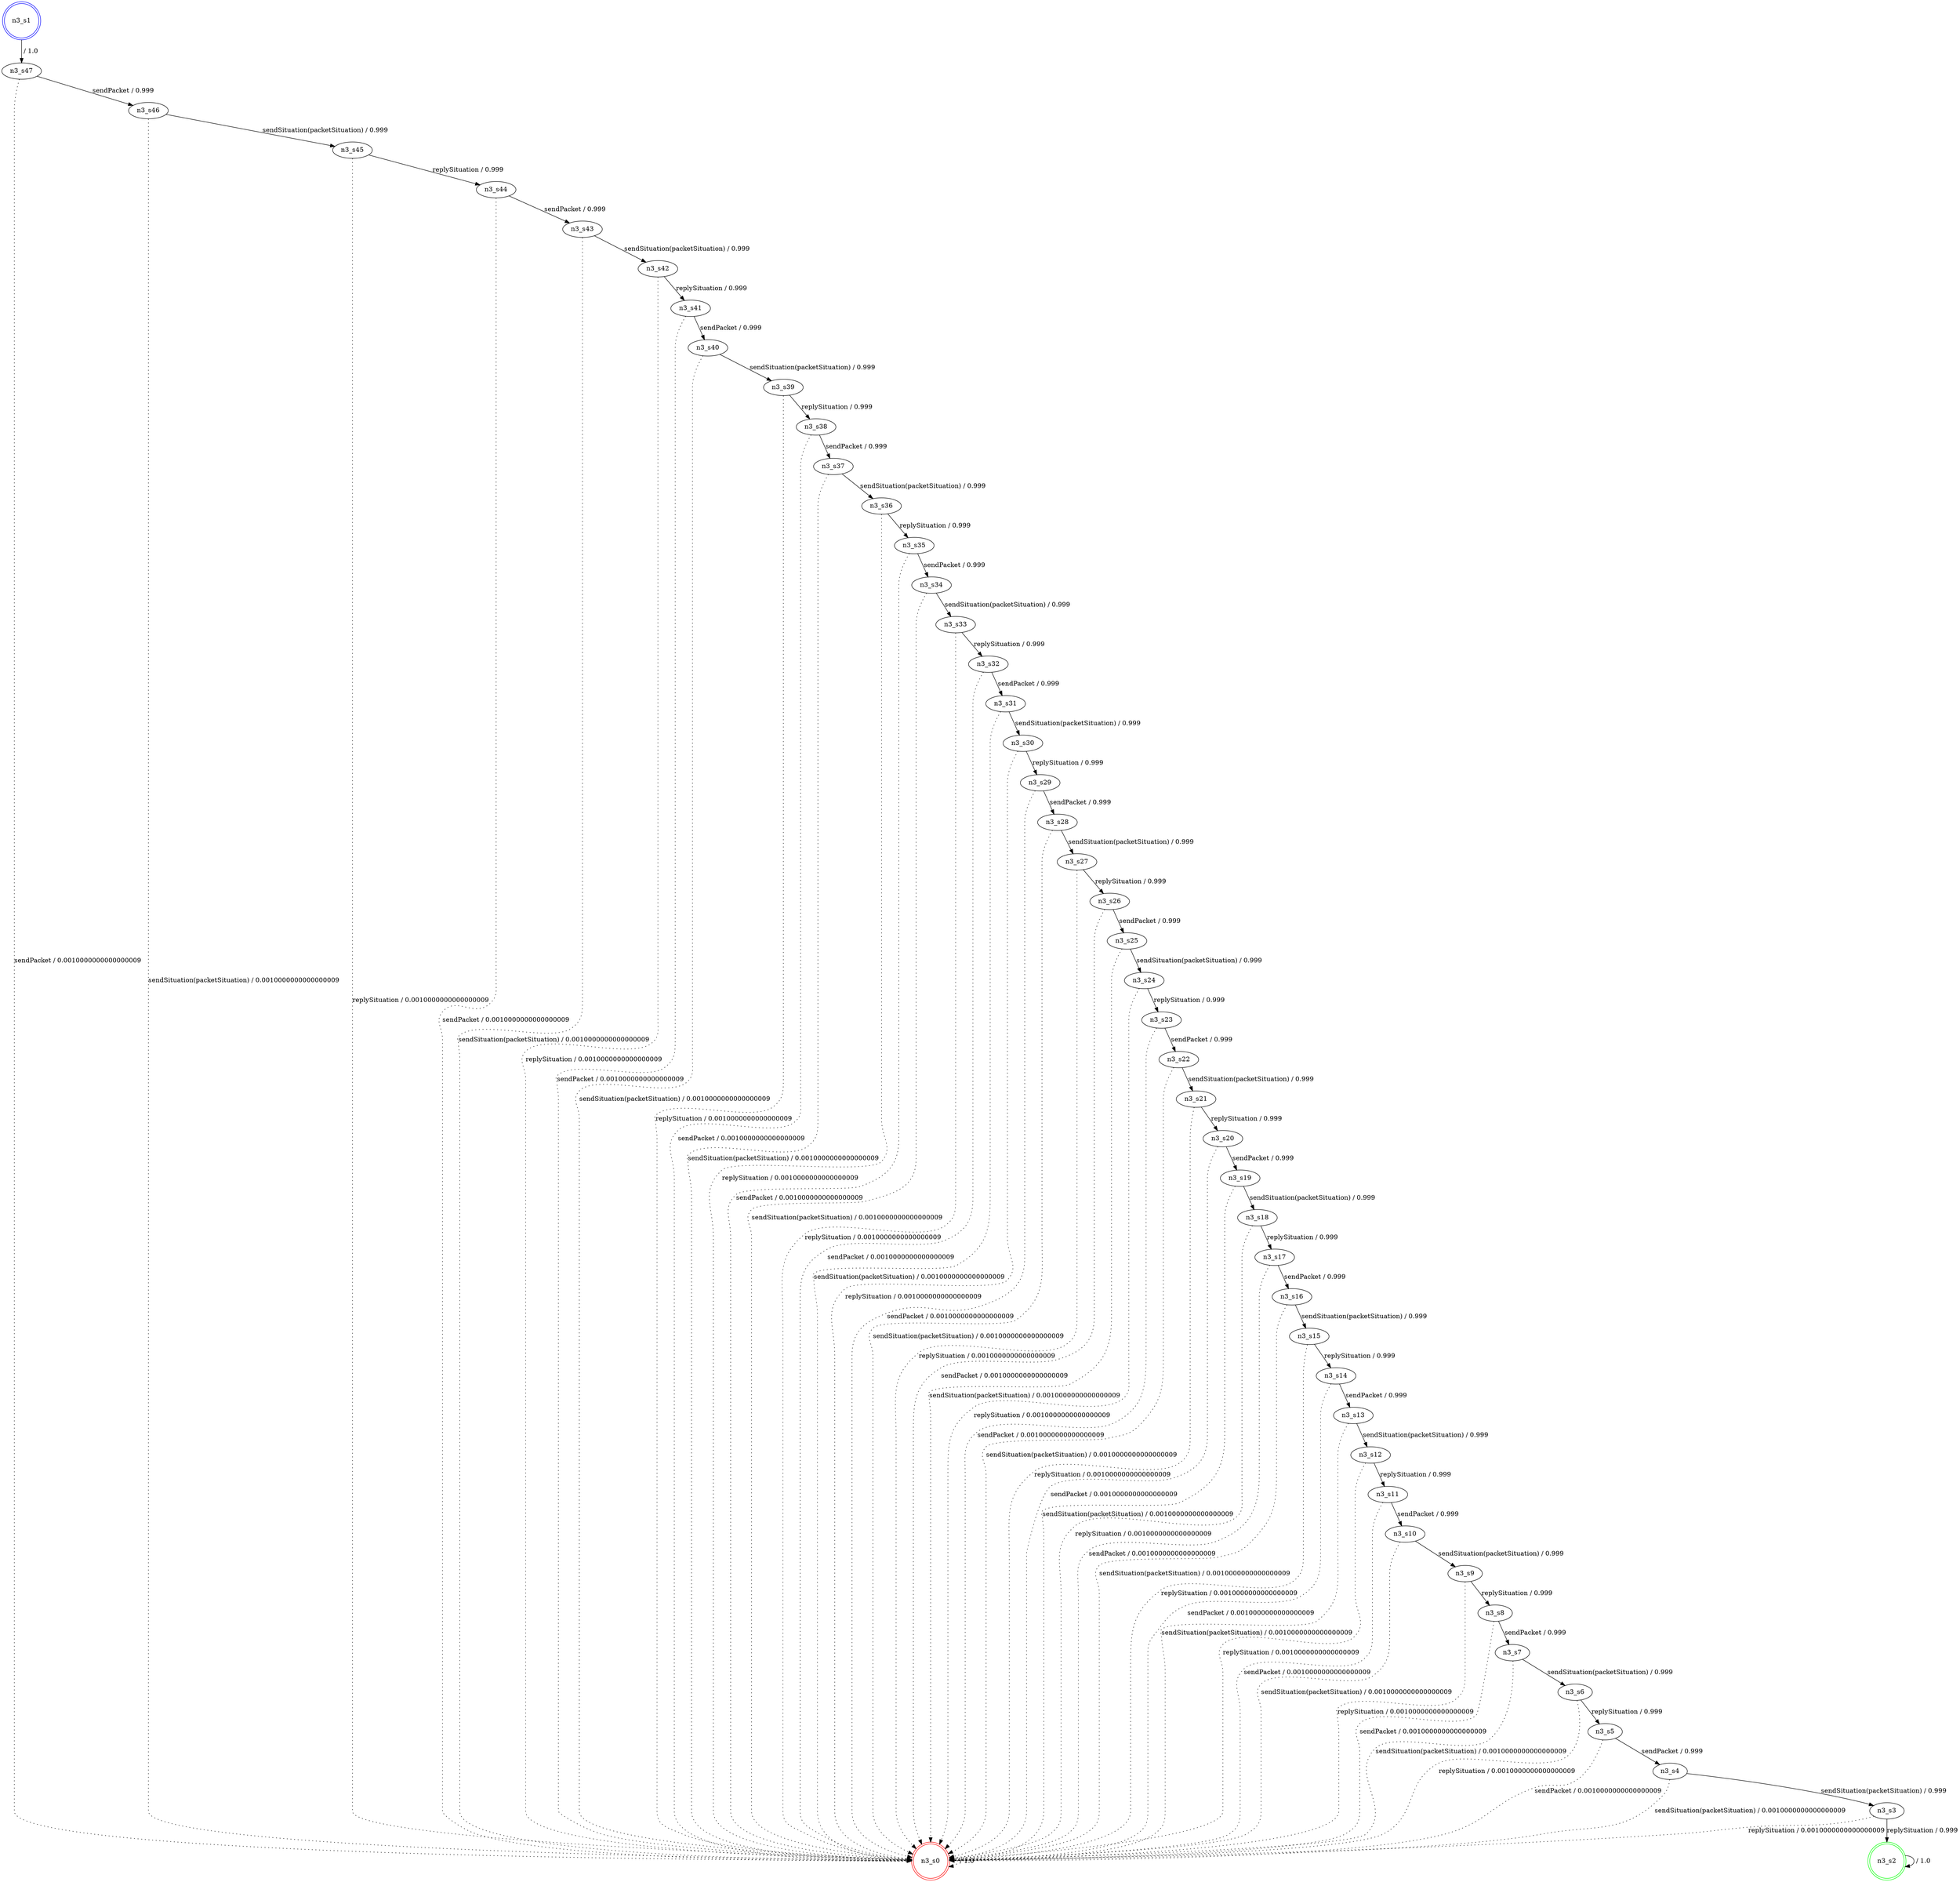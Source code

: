 digraph graphname {
n3_s0 [label="n3_s0",color=red,shape=doublecircle ];
n3_s1 [label="n3_s1",color=blue,shape=doublecircle ];
n3_s2 [label="n3_s2",color=green,shape=doublecircle ];
n3_s3 [label="n3_s3" ];
n3_s4 [label="n3_s4" ];
n3_s5 [label="n3_s5" ];
n3_s6 [label="n3_s6" ];
n3_s7 [label="n3_s7" ];
n3_s8 [label="n3_s8" ];
n3_s9 [label="n3_s9" ];
n3_s10 [label="n3_s10" ];
n3_s11 [label="n3_s11" ];
n3_s12 [label="n3_s12" ];
n3_s13 [label="n3_s13" ];
n3_s14 [label="n3_s14" ];
n3_s15 [label="n3_s15" ];
n3_s16 [label="n3_s16" ];
n3_s17 [label="n3_s17" ];
n3_s18 [label="n3_s18" ];
n3_s19 [label="n3_s19" ];
n3_s20 [label="n3_s20" ];
n3_s21 [label="n3_s21" ];
n3_s22 [label="n3_s22" ];
n3_s23 [label="n3_s23" ];
n3_s24 [label="n3_s24" ];
n3_s25 [label="n3_s25" ];
n3_s26 [label="n3_s26" ];
n3_s27 [label="n3_s27" ];
n3_s28 [label="n3_s28" ];
n3_s29 [label="n3_s29" ];
n3_s30 [label="n3_s30" ];
n3_s31 [label="n3_s31" ];
n3_s32 [label="n3_s32" ];
n3_s33 [label="n3_s33" ];
n3_s34 [label="n3_s34" ];
n3_s35 [label="n3_s35" ];
n3_s36 [label="n3_s36" ];
n3_s37 [label="n3_s37" ];
n3_s38 [label="n3_s38" ];
n3_s39 [label="n3_s39" ];
n3_s40 [label="n3_s40" ];
n3_s41 [label="n3_s41" ];
n3_s42 [label="n3_s42" ];
n3_s43 [label="n3_s43" ];
n3_s44 [label="n3_s44" ];
n3_s45 [label="n3_s45" ];
n3_s46 [label="n3_s46" ];
n3_s47 [label="n3_s47" ];
n3_s0 -> n3_s0 [label=" / 1.0", style=dotted];
n3_s1 -> n3_s47 [label=" / 1.0"];
n3_s2 -> n3_s2 [label=" / 1.0"];
n3_s3 -> n3_s2 [label="replySituation / 0.999"];
n3_s3 -> n3_s0 [label="replySituation / 0.0010000000000000009", style=dotted];
n3_s4 -> n3_s3 [label="sendSituation(packetSituation) / 0.999"];
n3_s4 -> n3_s0 [label="sendSituation(packetSituation) / 0.0010000000000000009", style=dotted];
n3_s5 -> n3_s4 [label="sendPacket / 0.999"];
n3_s5 -> n3_s0 [label="sendPacket / 0.0010000000000000009", style=dotted];
n3_s6 -> n3_s5 [label="replySituation / 0.999"];
n3_s6 -> n3_s0 [label="replySituation / 0.0010000000000000009", style=dotted];
n3_s7 -> n3_s6 [label="sendSituation(packetSituation) / 0.999"];
n3_s7 -> n3_s0 [label="sendSituation(packetSituation) / 0.0010000000000000009", style=dotted];
n3_s8 -> n3_s7 [label="sendPacket / 0.999"];
n3_s8 -> n3_s0 [label="sendPacket / 0.0010000000000000009", style=dotted];
n3_s9 -> n3_s8 [label="replySituation / 0.999"];
n3_s9 -> n3_s0 [label="replySituation / 0.0010000000000000009", style=dotted];
n3_s10 -> n3_s9 [label="sendSituation(packetSituation) / 0.999"];
n3_s10 -> n3_s0 [label="sendSituation(packetSituation) / 0.0010000000000000009", style=dotted];
n3_s11 -> n3_s10 [label="sendPacket / 0.999"];
n3_s11 -> n3_s0 [label="sendPacket / 0.0010000000000000009", style=dotted];
n3_s12 -> n3_s11 [label="replySituation / 0.999"];
n3_s12 -> n3_s0 [label="replySituation / 0.0010000000000000009", style=dotted];
n3_s13 -> n3_s12 [label="sendSituation(packetSituation) / 0.999"];
n3_s13 -> n3_s0 [label="sendSituation(packetSituation) / 0.0010000000000000009", style=dotted];
n3_s14 -> n3_s13 [label="sendPacket / 0.999"];
n3_s14 -> n3_s0 [label="sendPacket / 0.0010000000000000009", style=dotted];
n3_s15 -> n3_s14 [label="replySituation / 0.999"];
n3_s15 -> n3_s0 [label="replySituation / 0.0010000000000000009", style=dotted];
n3_s16 -> n3_s15 [label="sendSituation(packetSituation) / 0.999"];
n3_s16 -> n3_s0 [label="sendSituation(packetSituation) / 0.0010000000000000009", style=dotted];
n3_s17 -> n3_s16 [label="sendPacket / 0.999"];
n3_s17 -> n3_s0 [label="sendPacket / 0.0010000000000000009", style=dotted];
n3_s18 -> n3_s17 [label="replySituation / 0.999"];
n3_s18 -> n3_s0 [label="replySituation / 0.0010000000000000009", style=dotted];
n3_s19 -> n3_s18 [label="sendSituation(packetSituation) / 0.999"];
n3_s19 -> n3_s0 [label="sendSituation(packetSituation) / 0.0010000000000000009", style=dotted];
n3_s20 -> n3_s19 [label="sendPacket / 0.999"];
n3_s20 -> n3_s0 [label="sendPacket / 0.0010000000000000009", style=dotted];
n3_s21 -> n3_s20 [label="replySituation / 0.999"];
n3_s21 -> n3_s0 [label="replySituation / 0.0010000000000000009", style=dotted];
n3_s22 -> n3_s21 [label="sendSituation(packetSituation) / 0.999"];
n3_s22 -> n3_s0 [label="sendSituation(packetSituation) / 0.0010000000000000009", style=dotted];
n3_s23 -> n3_s22 [label="sendPacket / 0.999"];
n3_s23 -> n3_s0 [label="sendPacket / 0.0010000000000000009", style=dotted];
n3_s24 -> n3_s23 [label="replySituation / 0.999"];
n3_s24 -> n3_s0 [label="replySituation / 0.0010000000000000009", style=dotted];
n3_s25 -> n3_s24 [label="sendSituation(packetSituation) / 0.999"];
n3_s25 -> n3_s0 [label="sendSituation(packetSituation) / 0.0010000000000000009", style=dotted];
n3_s26 -> n3_s25 [label="sendPacket / 0.999"];
n3_s26 -> n3_s0 [label="sendPacket / 0.0010000000000000009", style=dotted];
n3_s27 -> n3_s26 [label="replySituation / 0.999"];
n3_s27 -> n3_s0 [label="replySituation / 0.0010000000000000009", style=dotted];
n3_s28 -> n3_s27 [label="sendSituation(packetSituation) / 0.999"];
n3_s28 -> n3_s0 [label="sendSituation(packetSituation) / 0.0010000000000000009", style=dotted];
n3_s29 -> n3_s28 [label="sendPacket / 0.999"];
n3_s29 -> n3_s0 [label="sendPacket / 0.0010000000000000009", style=dotted];
n3_s30 -> n3_s29 [label="replySituation / 0.999"];
n3_s30 -> n3_s0 [label="replySituation / 0.0010000000000000009", style=dotted];
n3_s31 -> n3_s30 [label="sendSituation(packetSituation) / 0.999"];
n3_s31 -> n3_s0 [label="sendSituation(packetSituation) / 0.0010000000000000009", style=dotted];
n3_s32 -> n3_s31 [label="sendPacket / 0.999"];
n3_s32 -> n3_s0 [label="sendPacket / 0.0010000000000000009", style=dotted];
n3_s33 -> n3_s32 [label="replySituation / 0.999"];
n3_s33 -> n3_s0 [label="replySituation / 0.0010000000000000009", style=dotted];
n3_s34 -> n3_s33 [label="sendSituation(packetSituation) / 0.999"];
n3_s34 -> n3_s0 [label="sendSituation(packetSituation) / 0.0010000000000000009", style=dotted];
n3_s35 -> n3_s34 [label="sendPacket / 0.999"];
n3_s35 -> n3_s0 [label="sendPacket / 0.0010000000000000009", style=dotted];
n3_s36 -> n3_s35 [label="replySituation / 0.999"];
n3_s36 -> n3_s0 [label="replySituation / 0.0010000000000000009", style=dotted];
n3_s37 -> n3_s36 [label="sendSituation(packetSituation) / 0.999"];
n3_s37 -> n3_s0 [label="sendSituation(packetSituation) / 0.0010000000000000009", style=dotted];
n3_s38 -> n3_s37 [label="sendPacket / 0.999"];
n3_s38 -> n3_s0 [label="sendPacket / 0.0010000000000000009", style=dotted];
n3_s39 -> n3_s38 [label="replySituation / 0.999"];
n3_s39 -> n3_s0 [label="replySituation / 0.0010000000000000009", style=dotted];
n3_s40 -> n3_s39 [label="sendSituation(packetSituation) / 0.999"];
n3_s40 -> n3_s0 [label="sendSituation(packetSituation) / 0.0010000000000000009", style=dotted];
n3_s41 -> n3_s40 [label="sendPacket / 0.999"];
n3_s41 -> n3_s0 [label="sendPacket / 0.0010000000000000009", style=dotted];
n3_s42 -> n3_s41 [label="replySituation / 0.999"];
n3_s42 -> n3_s0 [label="replySituation / 0.0010000000000000009", style=dotted];
n3_s43 -> n3_s42 [label="sendSituation(packetSituation) / 0.999"];
n3_s43 -> n3_s0 [label="sendSituation(packetSituation) / 0.0010000000000000009", style=dotted];
n3_s44 -> n3_s43 [label="sendPacket / 0.999"];
n3_s44 -> n3_s0 [label="sendPacket / 0.0010000000000000009", style=dotted];
n3_s45 -> n3_s44 [label="replySituation / 0.999"];
n3_s45 -> n3_s0 [label="replySituation / 0.0010000000000000009", style=dotted];
n3_s46 -> n3_s45 [label="sendSituation(packetSituation) / 0.999"];
n3_s46 -> n3_s0 [label="sendSituation(packetSituation) / 0.0010000000000000009", style=dotted];
n3_s47 -> n3_s46 [label="sendPacket / 0.999"];
n3_s47 -> n3_s0 [label="sendPacket / 0.0010000000000000009", style=dotted];
}